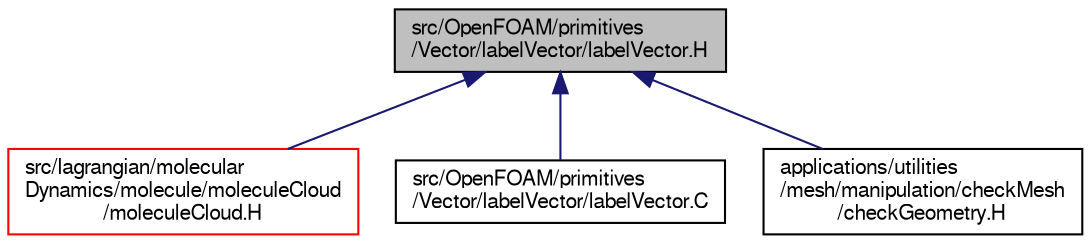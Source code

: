 digraph "src/OpenFOAM/primitives/Vector/labelVector/labelVector.H"
{
  bgcolor="transparent";
  edge [fontname="FreeSans",fontsize="10",labelfontname="FreeSans",labelfontsize="10"];
  node [fontname="FreeSans",fontsize="10",shape=record];
  Node45 [label="src/OpenFOAM/primitives\l/Vector/labelVector/labelVector.H",height=0.2,width=0.4,color="black", fillcolor="grey75", style="filled", fontcolor="black"];
  Node45 -> Node46 [dir="back",color="midnightblue",fontsize="10",style="solid",fontname="FreeSans"];
  Node46 [label="src/lagrangian/molecular\lDynamics/molecule/moleculeCloud\l/moleculeCloud.H",height=0.2,width=0.4,color="red",URL="$a06452.html"];
  Node45 -> Node51 [dir="back",color="midnightblue",fontsize="10",style="solid",fontname="FreeSans"];
  Node51 [label="src/OpenFOAM/primitives\l/Vector/labelVector/labelVector.C",height=0.2,width=0.4,color="black",URL="$a12809.html"];
  Node45 -> Node52 [dir="back",color="midnightblue",fontsize="10",style="solid",fontname="FreeSans"];
  Node52 [label="applications/utilities\l/mesh/manipulation/checkMesh\l/checkGeometry.H",height=0.2,width=0.4,color="black",URL="$a18509.html"];
}
